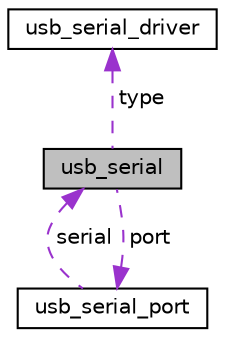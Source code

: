 digraph "usb_serial"
{
 // LATEX_PDF_SIZE
  edge [fontname="Helvetica",fontsize="10",labelfontname="Helvetica",labelfontsize="10"];
  node [fontname="Helvetica",fontsize="10",shape=record];
  Node1 [label="usb_serial",height=0.2,width=0.4,color="black", fillcolor="grey75", style="filled", fontcolor="black",tooltip=" "];
  Node2 -> Node1 [dir="back",color="darkorchid3",fontsize="10",style="dashed",label=" port" ,fontname="Helvetica"];
  Node2 [label="usb_serial_port",height=0.2,width=0.4,color="black", fillcolor="white", style="filled",URL="$structusb__serial__port.html",tooltip=" "];
  Node1 -> Node2 [dir="back",color="darkorchid3",fontsize="10",style="dashed",label=" serial" ,fontname="Helvetica"];
  Node3 -> Node1 [dir="back",color="darkorchid3",fontsize="10",style="dashed",label=" type" ,fontname="Helvetica"];
  Node3 [label="usb_serial_driver",height=0.2,width=0.4,color="black", fillcolor="white", style="filled",URL="$structusb__serial__driver.html",tooltip=" "];
}

